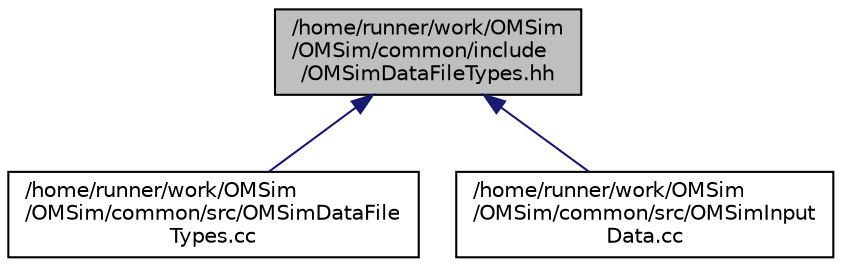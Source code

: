 digraph "/home/runner/work/OMSim/OMSim/common/include/OMSimDataFileTypes.hh"
{
 // LATEX_PDF_SIZE
  edge [fontname="Helvetica",fontsize="10",labelfontname="Helvetica",labelfontsize="10"];
  node [fontname="Helvetica",fontsize="10",shape=record];
  Node1 [label="/home/runner/work/OMSim\l/OMSim/common/include\l/OMSimDataFileTypes.hh",height=0.2,width=0.4,color="black", fillcolor="grey75", style="filled", fontcolor="black",tooltip=" "];
  Node1 -> Node2 [dir="back",color="midnightblue",fontsize="10",style="solid",fontname="Helvetica"];
  Node2 [label="/home/runner/work/OMSim\l/OMSim/common/src/OMSimDataFile\lTypes.cc",height=0.2,width=0.4,color="black", fillcolor="white", style="filled",URL="$_o_m_sim_data_file_types_8cc.html",tooltip="Collection of classes and methods to handle material creation from user data in json files."];
  Node1 -> Node3 [dir="back",color="midnightblue",fontsize="10",style="solid",fontname="Helvetica"];
  Node3 [label="/home/runner/work/OMSim\l/OMSim/common/src/OMSimInput\lData.cc",height=0.2,width=0.4,color="black", fillcolor="white", style="filled",URL="$_o_m_sim_input_data_8cc.html",tooltip="Input data from external files are read and saved to memory."];
}
